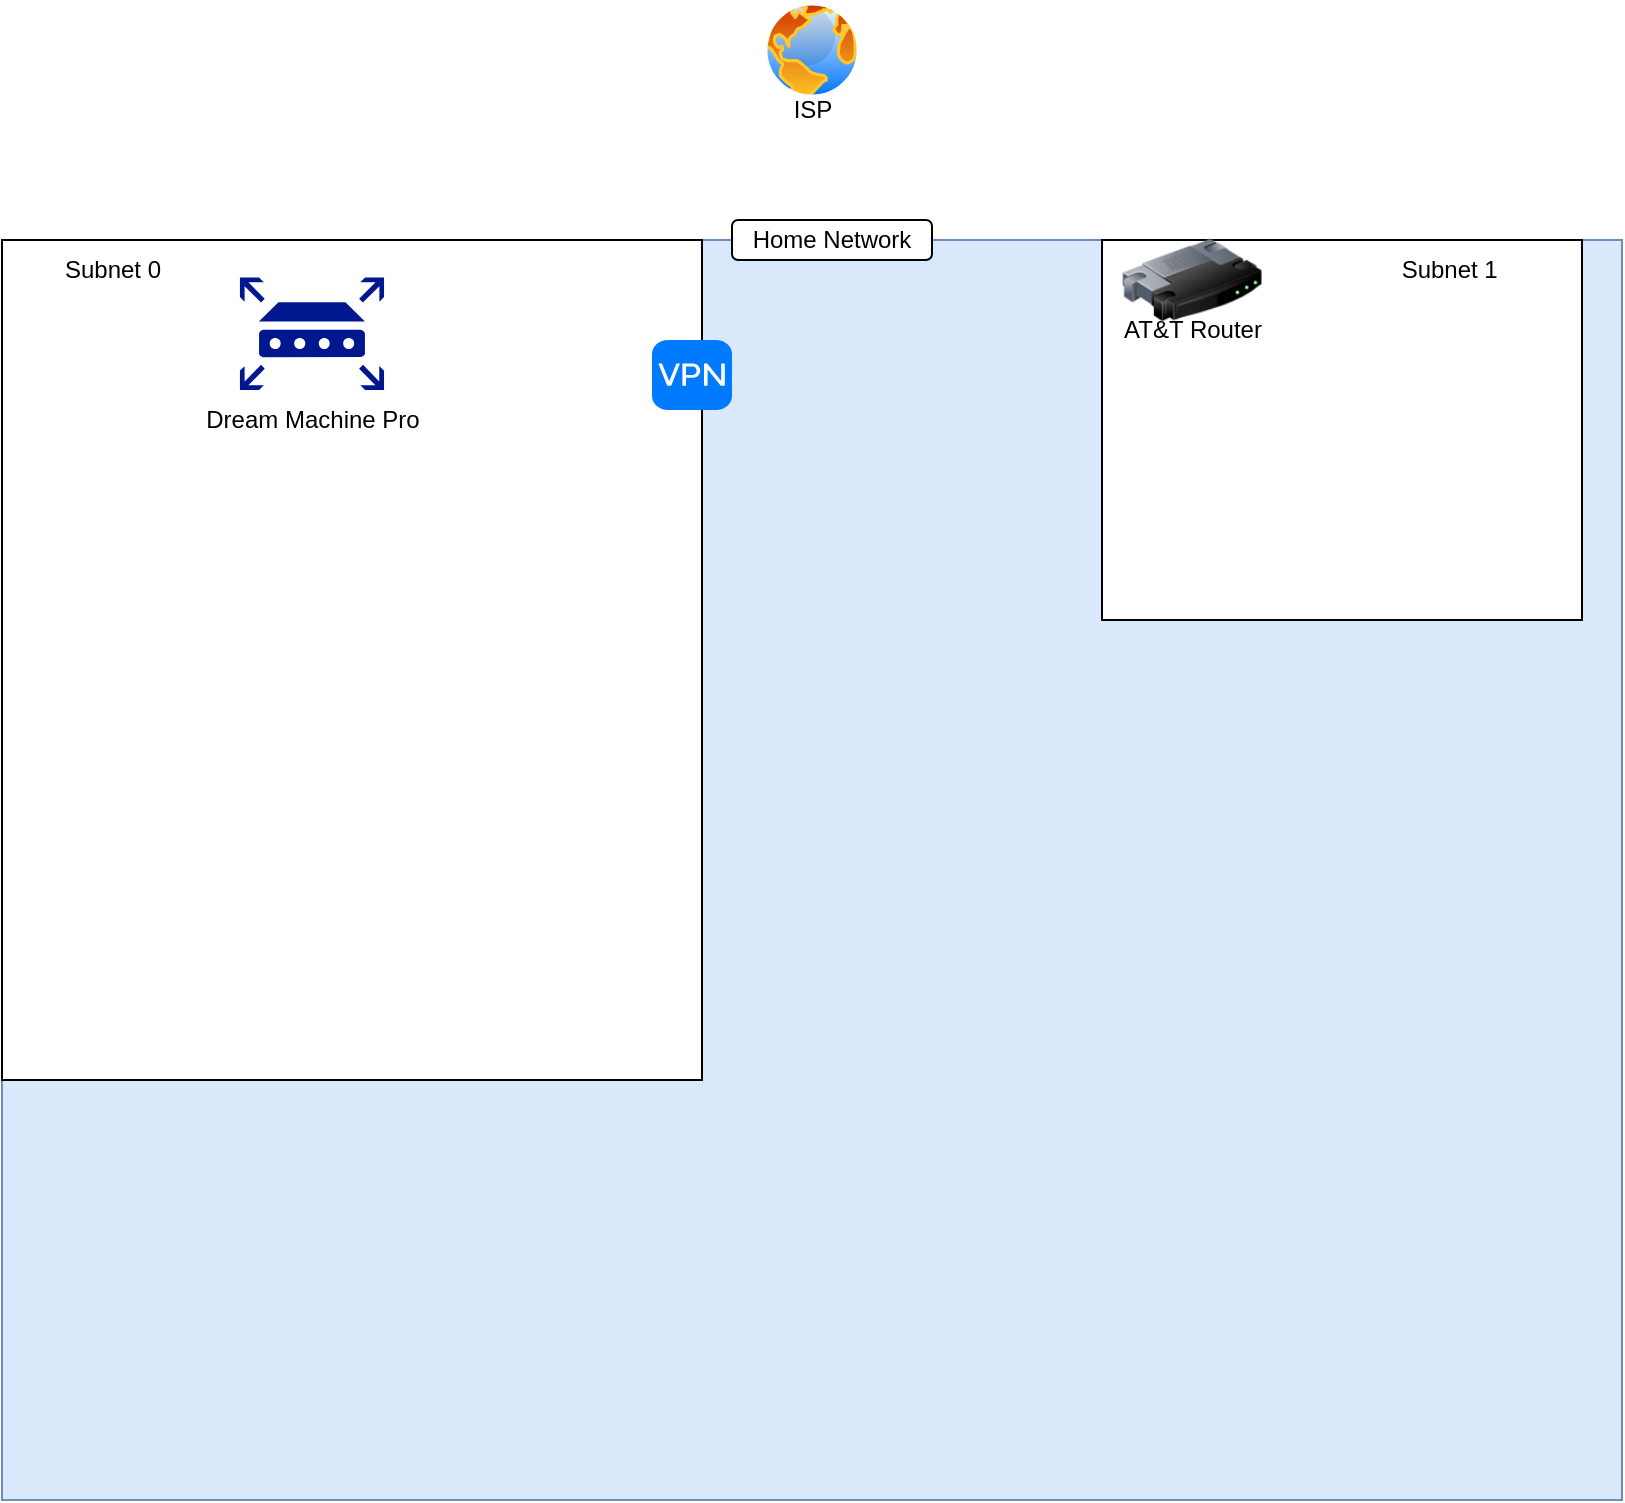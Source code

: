 <mxfile version="20.0.3" type="device"><diagram id="m-dFWxHR-0PvaeomrKTc" name="Page-1"><mxGraphModel dx="1298" dy="704" grid="1" gridSize="10" guides="1" tooltips="1" connect="1" arrows="1" fold="1" page="1" pageScale="1" pageWidth="850" pageHeight="1100" math="0" shadow="0"><root><mxCell id="0"/><mxCell id="1" parent="0"/><mxCell id="fT4whLP7WQgxYphkSUVN-10" value="" style="rounded=0;whiteSpace=wrap;html=1;fillColor=#dae8fc;strokeColor=#6c8ebf;" parent="1" vertex="1"><mxGeometry x="10" y="120" width="810" height="630" as="geometry"/></mxCell><mxCell id="TYEu-7ozIvjRYN9tD9Dm-4" value="" style="rounded=0;whiteSpace=wrap;html=1;" vertex="1" parent="1"><mxGeometry x="10" y="120" width="350" height="420" as="geometry"/></mxCell><mxCell id="TYEu-7ozIvjRYN9tD9Dm-2" value="" style="rounded=0;whiteSpace=wrap;html=1;" vertex="1" parent="1"><mxGeometry x="560" y="120" width="240" height="190" as="geometry"/></mxCell><mxCell id="fT4whLP7WQgxYphkSUVN-2" value="" style="html=1;strokeWidth=1;shadow=0;dashed=0;shape=mxgraph.ios7.misc.vpn;fillColor=#007AFF;strokeColor=none;buttonText=;strokeColor2=#222222;fontColor=#222222;fontSize=8;verticalLabelPosition=bottom;verticalAlign=top;align=center;sketch=0;" parent="1" vertex="1"><mxGeometry x="335" y="170" width="40" height="35" as="geometry"/></mxCell><mxCell id="fT4whLP7WQgxYphkSUVN-3" value="" style="aspect=fixed;perimeter=ellipsePerimeter;html=1;align=center;shadow=0;dashed=0;spacingTop=3;image;image=img/lib/active_directory/internet_globe.svg;" parent="1" vertex="1"><mxGeometry x="390" width="50" height="50" as="geometry"/></mxCell><mxCell id="fT4whLP7WQgxYphkSUVN-4" value="ISP" style="text;html=1;align=center;verticalAlign=middle;resizable=0;points=[];autosize=1;strokeColor=none;fillColor=none;" parent="1" vertex="1"><mxGeometry x="395" y="40" width="40" height="30" as="geometry"/></mxCell><mxCell id="fT4whLP7WQgxYphkSUVN-5" value="" style="image;html=1;image=img/lib/clip_art/networking/Router_128x128.png" parent="1" vertex="1"><mxGeometry x="570" y="110" width="70" height="60" as="geometry"/></mxCell><mxCell id="fT4whLP7WQgxYphkSUVN-6" value="AT&amp;amp;T Router" style="text;html=1;align=center;verticalAlign=middle;resizable=0;points=[];autosize=1;strokeColor=none;fillColor=none;" parent="1" vertex="1"><mxGeometry x="560" y="150" width="90" height="30" as="geometry"/></mxCell><mxCell id="fT4whLP7WQgxYphkSUVN-8" value="" style="sketch=0;aspect=fixed;pointerEvents=1;shadow=0;dashed=0;html=1;strokeColor=none;labelPosition=center;verticalLabelPosition=bottom;verticalAlign=top;align=center;fillColor=#00188D;shape=mxgraph.mscae.enterprise.router" parent="1" vertex="1"><mxGeometry x="128.97" y="138.8" width="72.05" height="56.2" as="geometry"/></mxCell><mxCell id="fT4whLP7WQgxYphkSUVN-9" value="Dream Machine Pro" style="text;html=1;align=center;verticalAlign=middle;resizable=0;points=[];autosize=1;strokeColor=none;fillColor=none;" parent="1" vertex="1"><mxGeometry x="100.0" y="195" width="130" height="30" as="geometry"/></mxCell><mxCell id="fT4whLP7WQgxYphkSUVN-12" value="Home Network" style="rounded=1;whiteSpace=wrap;html=1;" parent="1" vertex="1"><mxGeometry x="375" y="110" width="100" height="20" as="geometry"/></mxCell><mxCell id="TYEu-7ozIvjRYN9tD9Dm-3" value="Subnet 1&amp;nbsp;" style="text;html=1;align=center;verticalAlign=middle;resizable=0;points=[];autosize=1;strokeColor=none;fillColor=none;" vertex="1" parent="1"><mxGeometry x="700" y="120" width="70" height="30" as="geometry"/></mxCell><mxCell id="TYEu-7ozIvjRYN9tD9Dm-5" value="Subnet 0" style="text;html=1;align=center;verticalAlign=middle;resizable=0;points=[];autosize=1;strokeColor=none;fillColor=none;" vertex="1" parent="1"><mxGeometry x="30" y="120" width="70" height="30" as="geometry"/></mxCell></root></mxGraphModel></diagram></mxfile>
